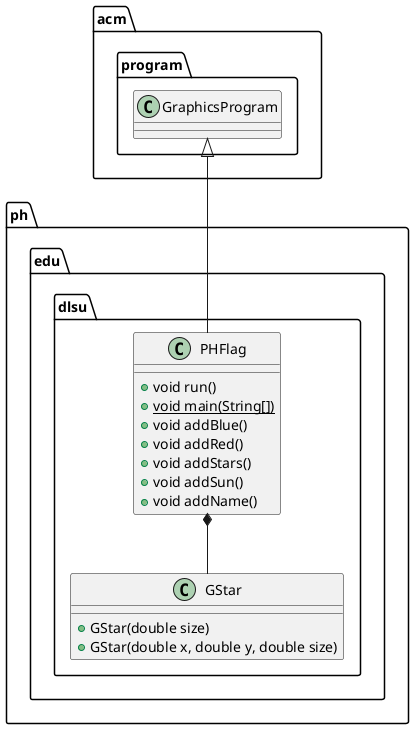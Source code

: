 @startuml
class ph.edu.dlsu.PHFlag {
+ void run()
+ {static} void main(String[])
+ void addBlue()
+ void addRed()
+ void addStars()
+ void addSun()
+ void addName()
}

class ph.edu.dlsu.GStar{
+ GStar(double size)
+ GStar(double x, double y, double size)
}


acm.program.GraphicsProgram <|-- ph.edu.dlsu.PHFlag
ph.edu.dlsu.PHFlag *-- ph.edu.dlsu.GStar
@enduml
